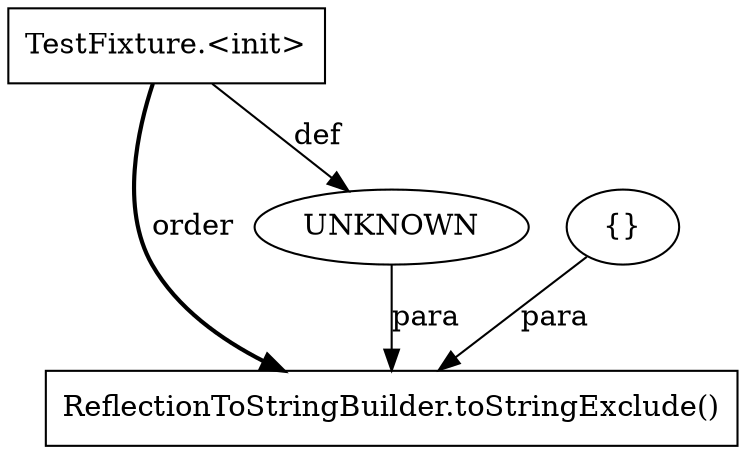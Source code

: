 digraph "AUG" {

  1 [ label="ReflectionToStringBuilder.toStringExclude()" shape="box" ];
  2 [ label="UNKNOWN" shape="ellipse" ];
  3 [ label="TestFixture.<init>" shape="box" ];
  4 [ label="{}" shape="ellipse" ];
  3 -> 1 [ label="order" style="bold" ];
  4 -> 1 [ label="para" style="solid" ];
  2 -> 1 [ label="para" style="solid" ];
  3 -> 2 [ label="def" style="solid" ];
}

